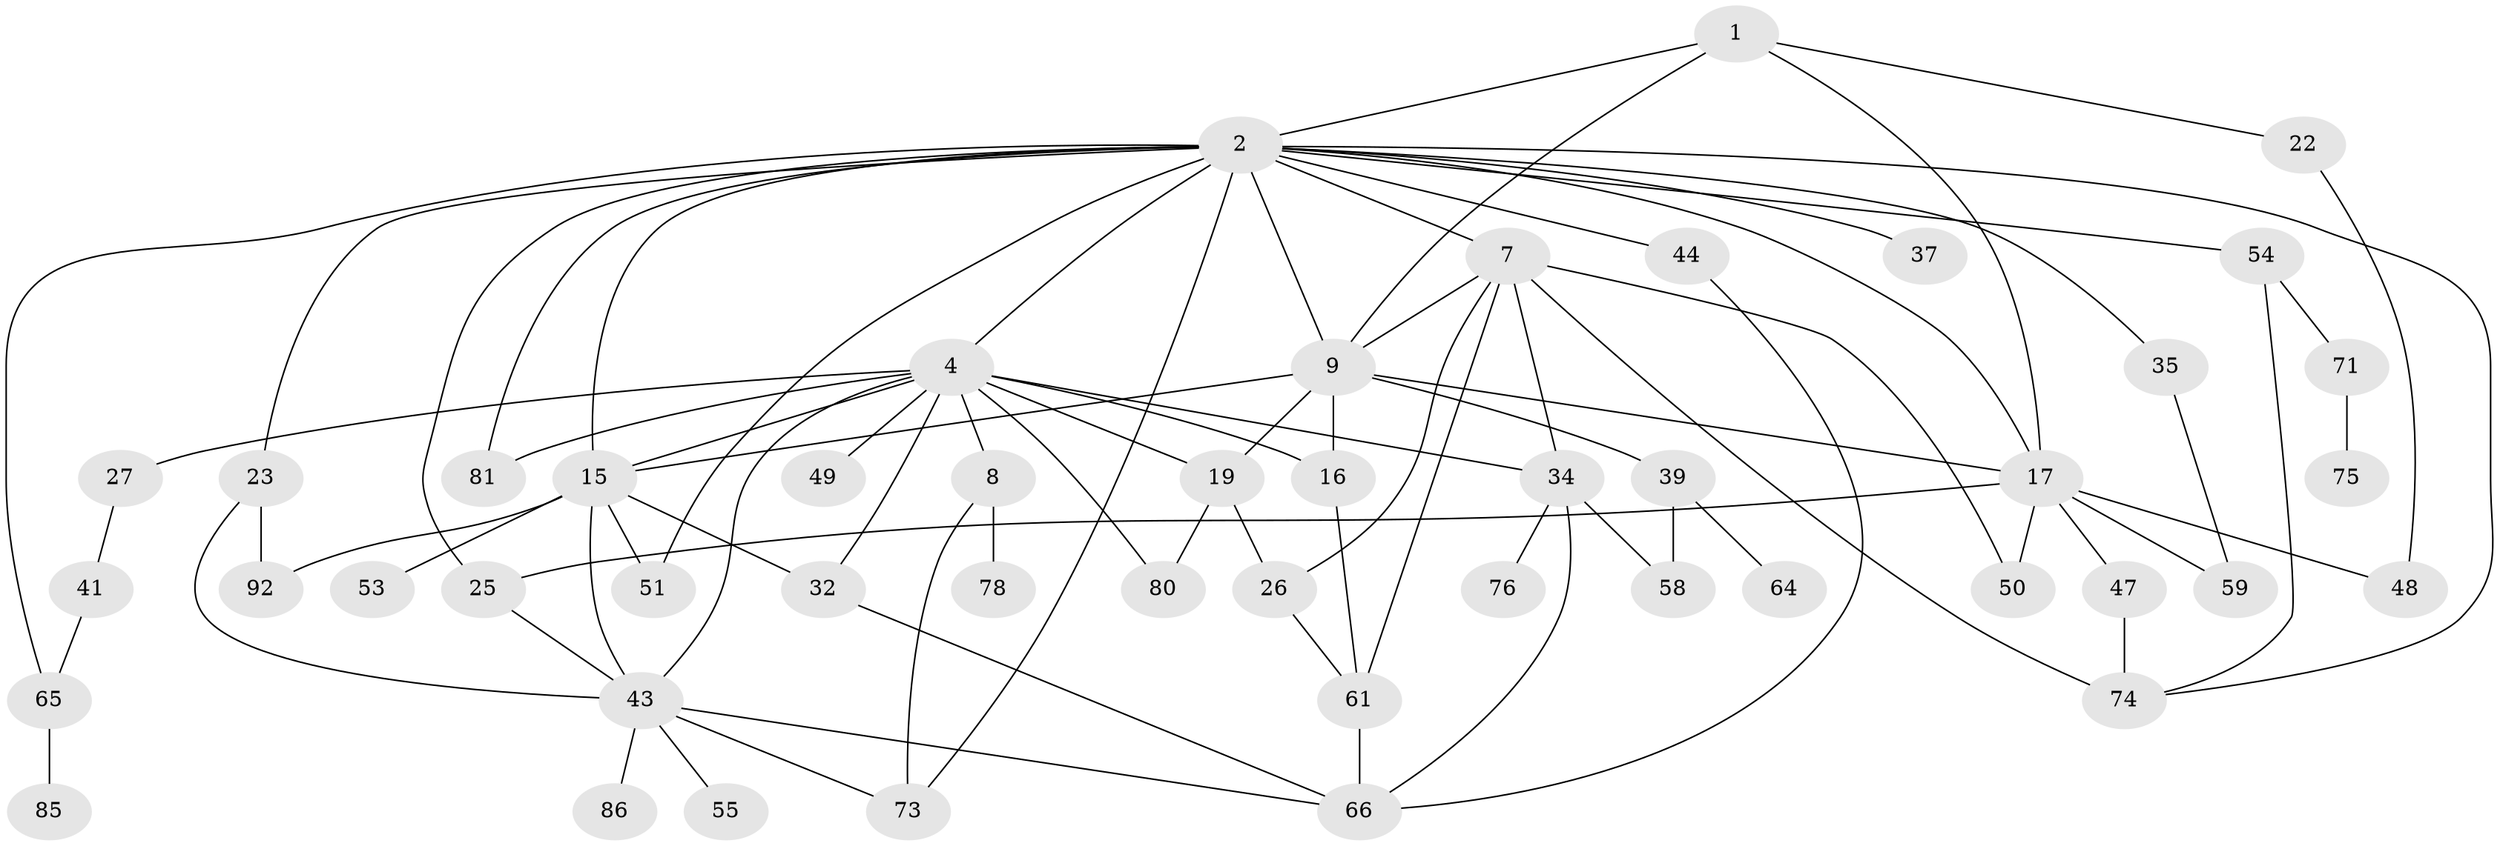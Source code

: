 // original degree distribution, {4: 0.125, 8: 0.010416666666666666, 3: 0.19791666666666666, 7: 0.010416666666666666, 6: 0.03125, 5: 0.09375, 2: 0.3541666666666667, 1: 0.17708333333333334}
// Generated by graph-tools (version 1.1) at 2025/13/03/09/25 04:13:19]
// undirected, 48 vertices, 82 edges
graph export_dot {
graph [start="1"]
  node [color=gray90,style=filled];
  1;
  2 [super="+5+13+3"];
  4 [super="+11+6"];
  7 [super="+42+29+12+33"];
  8;
  9 [super="+10+31"];
  15 [super="+87+28+68"];
  16 [super="+62"];
  17 [super="+82+94+18"];
  19 [super="+79"];
  22;
  23 [super="+88"];
  25;
  26 [super="+36+67"];
  27;
  32;
  34 [super="+38+63"];
  35 [super="+89"];
  37;
  39;
  41 [super="+57"];
  43 [super="+77"];
  44;
  47;
  48;
  49;
  50;
  51;
  53;
  54;
  55;
  58 [super="+69"];
  59;
  61 [super="+93"];
  64;
  65;
  66 [super="+70+95"];
  71;
  73;
  74 [super="+96+91"];
  75;
  76;
  78 [super="+84"];
  80;
  81;
  85;
  86;
  92;
  1 -- 2;
  1 -- 9;
  1 -- 22;
  1 -- 17;
  2 -- 4;
  2 -- 7;
  2 -- 54;
  2 -- 17;
  2 -- 73;
  2 -- 9;
  2 -- 37;
  2 -- 74;
  2 -- 44;
  2 -- 15 [weight=2];
  2 -- 65;
  2 -- 35;
  2 -- 81;
  2 -- 51;
  2 -- 23;
  2 -- 25;
  4 -- 34 [weight=2];
  4 -- 32;
  4 -- 49;
  4 -- 80;
  4 -- 27;
  4 -- 8;
  4 -- 43;
  4 -- 15 [weight=2];
  4 -- 16;
  4 -- 81;
  4 -- 19;
  7 -- 50;
  7 -- 26;
  7 -- 74 [weight=2];
  7 -- 61;
  7 -- 34;
  7 -- 9;
  8 -- 78;
  8 -- 73;
  9 -- 16;
  9 -- 17;
  9 -- 39;
  9 -- 15;
  9 -- 19;
  15 -- 43;
  15 -- 32;
  15 -- 51;
  15 -- 53;
  15 -- 92;
  16 -- 61;
  17 -- 59;
  17 -- 48;
  17 -- 50;
  17 -- 25;
  17 -- 47;
  19 -- 80;
  19 -- 26;
  22 -- 48;
  23 -- 92;
  23 -- 43;
  25 -- 43;
  26 -- 61;
  27 -- 41;
  32 -- 66;
  34 -- 76;
  34 -- 66;
  34 -- 58;
  35 -- 59;
  39 -- 58;
  39 -- 64;
  41 -- 65;
  43 -- 55;
  43 -- 66;
  43 -- 73;
  43 -- 86;
  44 -- 66;
  47 -- 74;
  54 -- 71;
  54 -- 74;
  61 -- 66;
  65 -- 85;
  71 -- 75;
}
